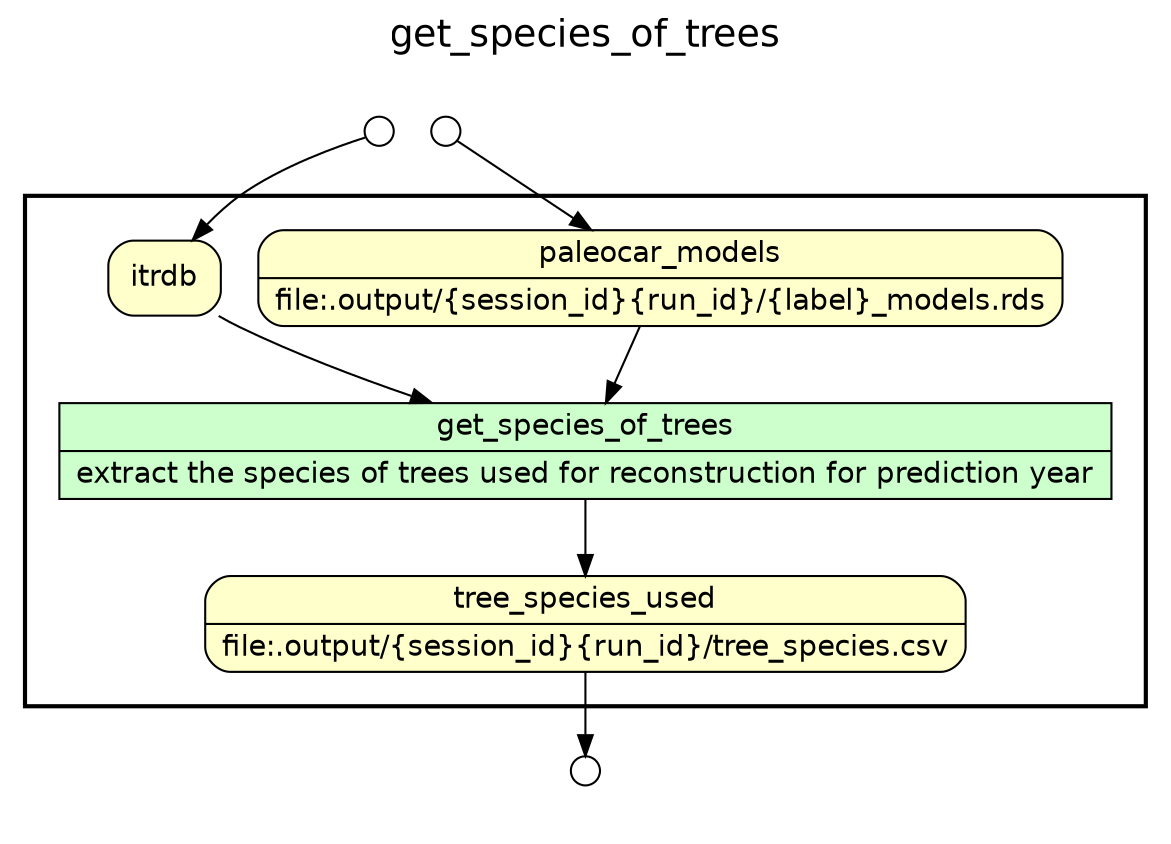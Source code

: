 
/* Start of top-level graph */
digraph Workflow {
rankdir=TB

/* Title for graph */
fontname=Helvetica; fontsize=18; labelloc=t
label=get_species_of_trees

/* Start of double cluster for drawing box around nodes in workflow */
subgraph cluster_workflow_box_outer { label=""; color=black; penwidth=2
subgraph cluster_workflow_box_inner { label=""; penwidth=0

/* Style for nodes representing atomic programs in workflow */
node[shape=box style=filled fillcolor="#CCFFCC" peripheries=1 fontname=Helvetica]

/* Nodes representing atomic programs in workflow */
get_species_of_trees [shape=record rankdir=LR label="{<f0> get_species_of_trees |<f1> extract the species of trees used for reconstruction for prediction year}"];

/* Style for nodes representing non-parameter data channels in workflow */
node[shape=box style="rounded,filled" fillcolor="#FFFFCC" peripheries=1 fontname=Helvetica]

/* Nodes for non-parameter data channels in workflow */
tree_species_used [shape=record rankdir=LR label="{<f0> tree_species_used |<f1> file\:.output/\{session_id\}\{run_id\}/tree_species.csv}"];
paleocar_models [shape=record rankdir=LR label="{<f0> paleocar_models |<f1> file\:.output/\{session_id\}\{run_id\}/\{label\}_models.rds}"];
itrdb

/* Style for nodes representing parameter channels in workflow */
node[shape=box style="rounded,filled" fillcolor="#FCFCFC" peripheries=1 fontname=Helvetica]

/* Nodes representing parameter channels in workflow */

/* Edges representing connections between programs and channels */
get_species_of_trees -> tree_species_used
paleocar_models -> get_species_of_trees
itrdb -> get_species_of_trees

/* End of double cluster for drawing box around nodes in workflow */
}}

/* Hidden double-cluster for grouping workflow input ports */
subgraph cluster_input_ports_group_outer { label=""; penwidth=0
subgraph cluster_input_ports_group_inner { label=""; penwidth=0

/* Style for nodes representing workflow input ports */
node[shape=circle style="rounded,filled" fillcolor="#FFFFFF" peripheries=1 fontname=Helvetica width=0.2]

/* Nodes representing workflow input ports */
paleocar_models_input_port [label=""]
itrdb_input_port [label=""]

/* End of double-cluster for grouping workflow input ports */
}}

/* Hidden double-cluster for grouping workflow output ports */
subgraph cluster_output_ports_group_outer { label=""; penwidth=0
subgraph cluster_output_ports_group_inner { label=""; penwidth=0

/* Style for nodes representing workflow output ports */
node[shape=circle style="rounded,filled" fillcolor="#FFFFFF" peripheries=1 fontname=Helvetica width=0.2]

/* Nodes representing workflow output ports */
tree_species_used_output_port [label=""]

/* End of double-cluster for grouping workflow output ports */
}}

/* Edges from input ports to channels */
paleocar_models_input_port -> paleocar_models
itrdb_input_port -> itrdb

/* Edges from channels to output ports */
tree_species_used -> tree_species_used_output_port

/* End of top-level graph */
}
